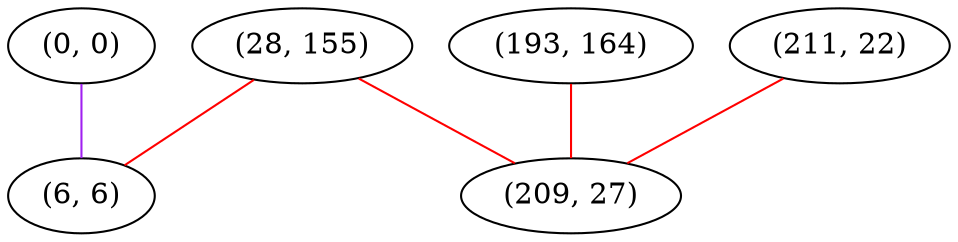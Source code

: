 graph "" {
"(0, 0)";
"(28, 155)";
"(6, 6)";
"(193, 164)";
"(211, 22)";
"(209, 27)";
"(0, 0)" -- "(6, 6)"  [color=purple, key=0, weight=4];
"(28, 155)" -- "(209, 27)"  [color=red, key=0, weight=1];
"(28, 155)" -- "(6, 6)"  [color=red, key=0, weight=1];
"(193, 164)" -- "(209, 27)"  [color=red, key=0, weight=1];
"(211, 22)" -- "(209, 27)"  [color=red, key=0, weight=1];
}
